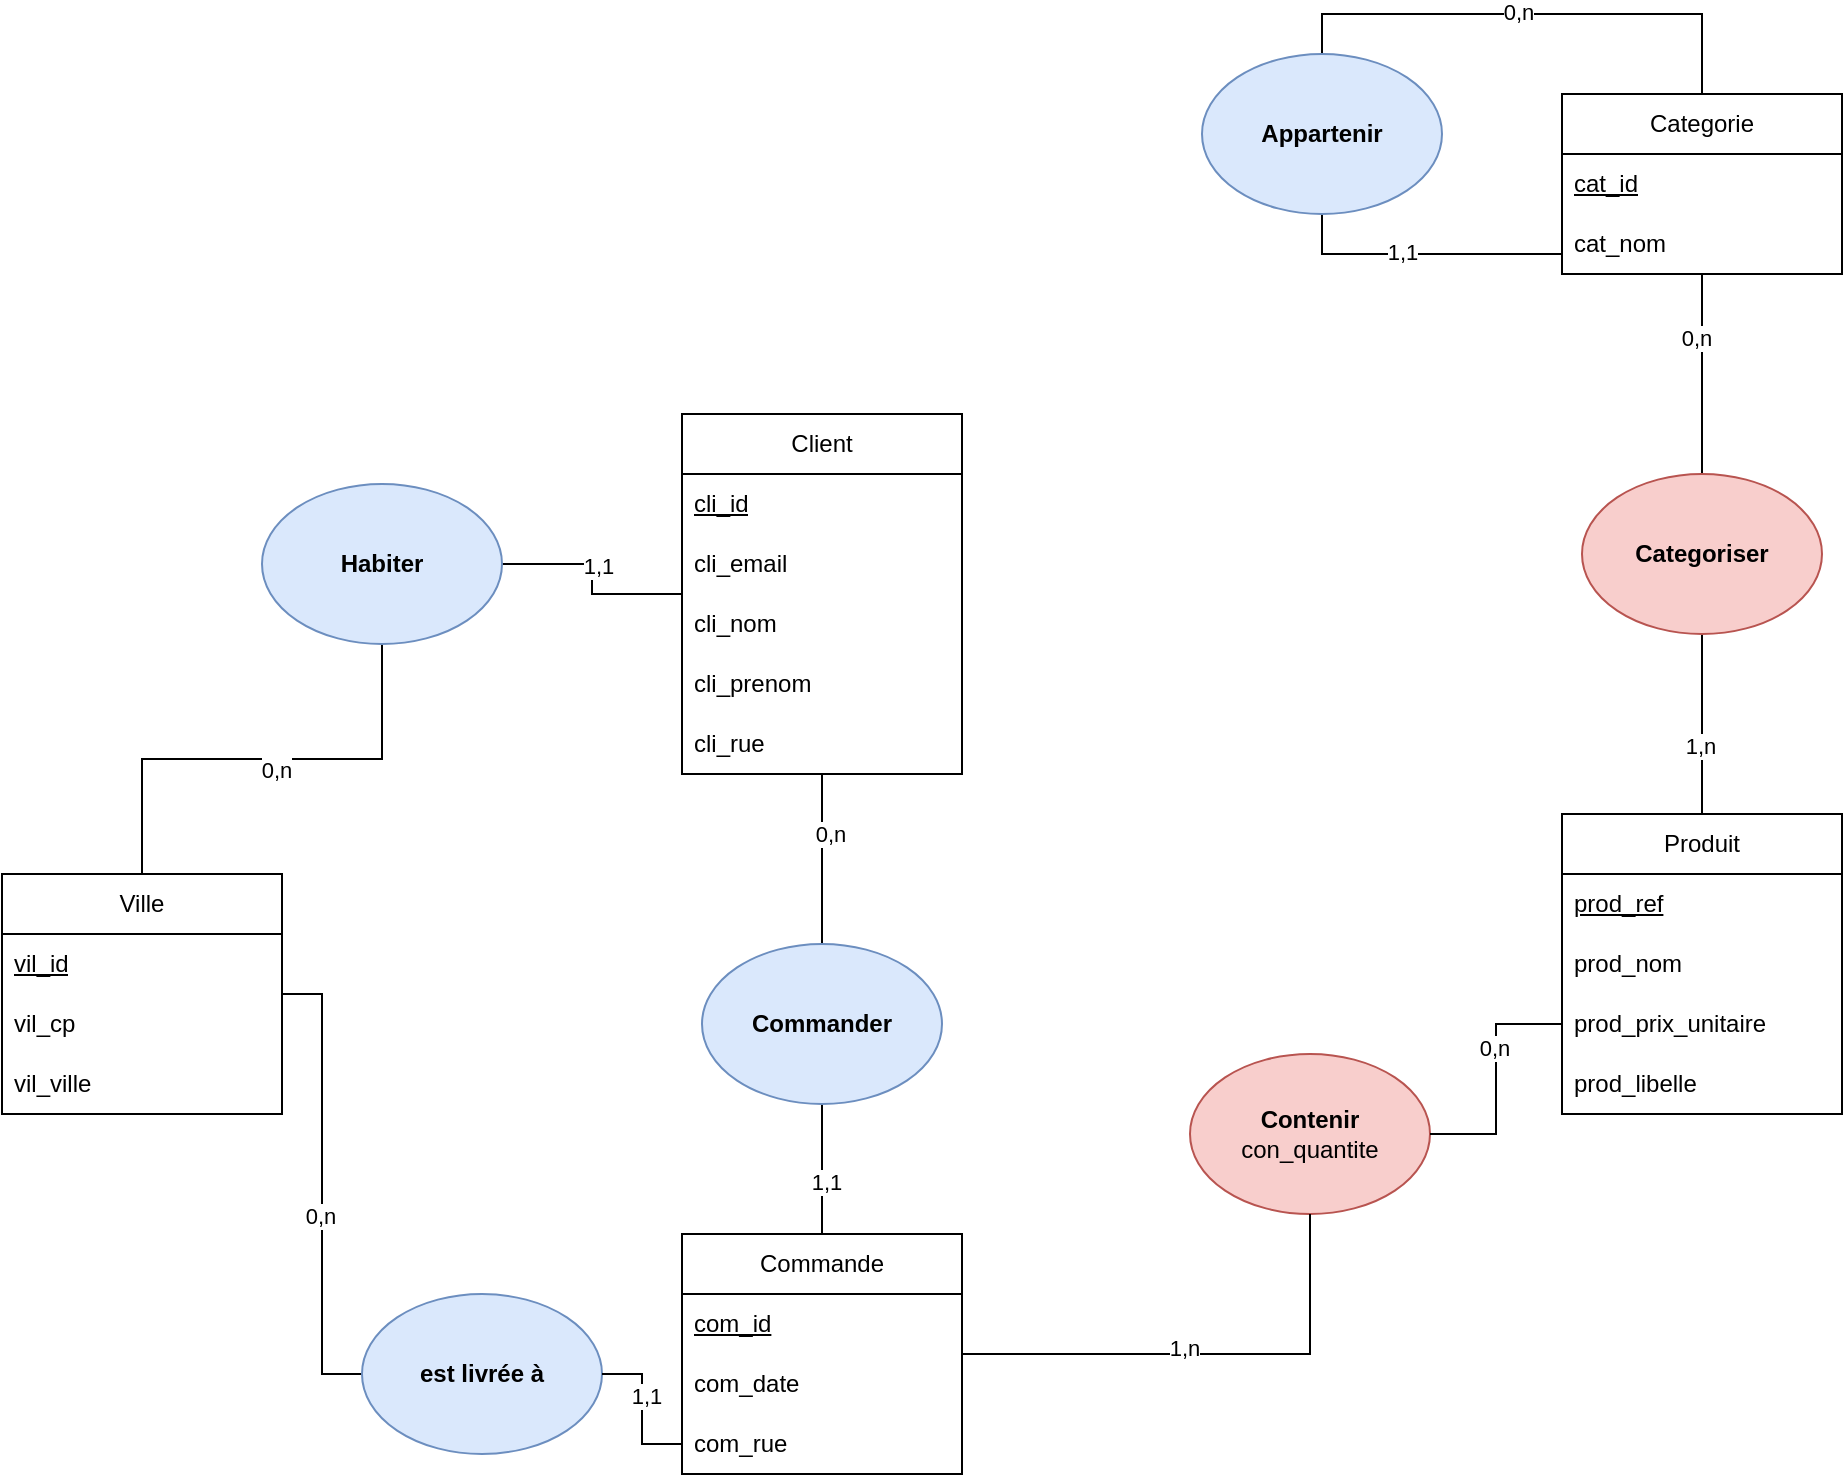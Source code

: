 <mxfile version="26.2.14">
  <diagram name="Page-1" id="H2fxOh0aJ-c4dNDgkxnf">
    <mxGraphModel dx="1540" dy="759" grid="1" gridSize="10" guides="1" tooltips="1" connect="1" arrows="1" fold="1" page="1" pageScale="1" pageWidth="827" pageHeight="1169" math="0" shadow="0">
      <root>
        <mxCell id="0" />
        <mxCell id="1" parent="0" />
        <mxCell id="T2x2iTIebiMebo8hMni1-1" value="Produit" style="swimlane;fontStyle=0;childLayout=stackLayout;horizontal=1;startSize=30;horizontalStack=0;resizeParent=1;resizeParentMax=0;resizeLast=0;collapsible=1;marginBottom=0;whiteSpace=wrap;html=1;" parent="1" vertex="1">
          <mxGeometry x="480" y="480" width="140" height="150" as="geometry" />
        </mxCell>
        <mxCell id="T2x2iTIebiMebo8hMni1-2" value="&lt;u&gt;prod_ref&lt;/u&gt;" style="text;strokeColor=none;fillColor=none;align=left;verticalAlign=middle;spacingLeft=4;spacingRight=4;overflow=hidden;points=[[0,0.5],[1,0.5]];portConstraint=eastwest;rotatable=0;whiteSpace=wrap;html=1;" parent="T2x2iTIebiMebo8hMni1-1" vertex="1">
          <mxGeometry y="30" width="140" height="30" as="geometry" />
        </mxCell>
        <mxCell id="T2x2iTIebiMebo8hMni1-64" value="prod_nom" style="text;strokeColor=none;fillColor=none;align=left;verticalAlign=middle;spacingLeft=4;spacingRight=4;overflow=hidden;points=[[0,0.5],[1,0.5]];portConstraint=eastwest;rotatable=0;whiteSpace=wrap;html=1;" parent="T2x2iTIebiMebo8hMni1-1" vertex="1">
          <mxGeometry y="60" width="140" height="30" as="geometry" />
        </mxCell>
        <mxCell id="T2x2iTIebiMebo8hMni1-3" value="prod_prix_unitaire" style="text;strokeColor=none;fillColor=none;align=left;verticalAlign=middle;spacingLeft=4;spacingRight=4;overflow=hidden;points=[[0,0.5],[1,0.5]];portConstraint=eastwest;rotatable=0;whiteSpace=wrap;html=1;" parent="T2x2iTIebiMebo8hMni1-1" vertex="1">
          <mxGeometry y="90" width="140" height="30" as="geometry" />
        </mxCell>
        <mxCell id="T2x2iTIebiMebo8hMni1-4" value="prod_libelle" style="text;strokeColor=none;fillColor=none;align=left;verticalAlign=middle;spacingLeft=4;spacingRight=4;overflow=hidden;points=[[0,0.5],[1,0.5]];portConstraint=eastwest;rotatable=0;whiteSpace=wrap;html=1;" parent="T2x2iTIebiMebo8hMni1-1" vertex="1">
          <mxGeometry y="120" width="140" height="30" as="geometry" />
        </mxCell>
        <mxCell id="T2x2iTIebiMebo8hMni1-53" style="edgeStyle=orthogonalEdgeStyle;rounded=0;orthogonalLoop=1;jettySize=auto;html=1;entryX=0.5;entryY=0;entryDx=0;entryDy=0;endArrow=none;startFill=0;" parent="1" source="T2x2iTIebiMebo8hMni1-5" target="T2x2iTIebiMebo8hMni1-17" edge="1">
          <mxGeometry relative="1" as="geometry" />
        </mxCell>
        <mxCell id="T2x2iTIebiMebo8hMni1-54" value="0,n" style="edgeLabel;html=1;align=center;verticalAlign=middle;resizable=0;points=[];" parent="T2x2iTIebiMebo8hMni1-53" vertex="1" connectable="0">
          <mxGeometry x="-0.371" y="-3" relative="1" as="geometry">
            <mxPoint as="offset" />
          </mxGeometry>
        </mxCell>
        <mxCell id="T2x2iTIebiMebo8hMni1-5" value="Categorie" style="swimlane;fontStyle=0;childLayout=stackLayout;horizontal=1;startSize=30;horizontalStack=0;resizeParent=1;resizeParentMax=0;resizeLast=0;collapsible=1;marginBottom=0;whiteSpace=wrap;html=1;" parent="1" vertex="1">
          <mxGeometry x="480" y="120" width="140" height="90" as="geometry" />
        </mxCell>
        <mxCell id="T2x2iTIebiMebo8hMni1-6" value="&lt;u&gt;cat_id&lt;/u&gt;" style="text;strokeColor=none;fillColor=none;align=left;verticalAlign=middle;spacingLeft=4;spacingRight=4;overflow=hidden;points=[[0,0.5],[1,0.5]];portConstraint=eastwest;rotatable=0;whiteSpace=wrap;html=1;" parent="T2x2iTIebiMebo8hMni1-5" vertex="1">
          <mxGeometry y="30" width="140" height="30" as="geometry" />
        </mxCell>
        <mxCell id="T2x2iTIebiMebo8hMni1-7" value="cat_nom" style="text;strokeColor=none;fillColor=none;align=left;verticalAlign=middle;spacingLeft=4;spacingRight=4;overflow=hidden;points=[[0,0.5],[1,0.5]];portConstraint=eastwest;rotatable=0;whiteSpace=wrap;html=1;" parent="T2x2iTIebiMebo8hMni1-5" vertex="1">
          <mxGeometry y="60" width="140" height="30" as="geometry" />
        </mxCell>
        <mxCell id="T2x2iTIebiMebo8hMni1-78" style="edgeStyle=orthogonalEdgeStyle;rounded=0;orthogonalLoop=1;jettySize=auto;html=1;entryX=1;entryY=0.5;entryDx=0;entryDy=0;endArrow=none;startFill=0;" parent="1" source="T2x2iTIebiMebo8hMni1-9" target="T2x2iTIebiMebo8hMni1-77" edge="1">
          <mxGeometry relative="1" as="geometry" />
        </mxCell>
        <mxCell id="T2x2iTIebiMebo8hMni1-81" value="1,1" style="edgeLabel;html=1;align=center;verticalAlign=middle;resizable=0;points=[];" parent="T2x2iTIebiMebo8hMni1-78" vertex="1" connectable="0">
          <mxGeometry x="0.133" y="-3" relative="1" as="geometry">
            <mxPoint as="offset" />
          </mxGeometry>
        </mxCell>
        <mxCell id="T2x2iTIebiMebo8hMni1-9" value="Client" style="swimlane;fontStyle=0;childLayout=stackLayout;horizontal=1;startSize=30;horizontalStack=0;resizeParent=1;resizeParentMax=0;resizeLast=0;collapsible=1;marginBottom=0;whiteSpace=wrap;html=1;" parent="1" vertex="1">
          <mxGeometry x="40" y="280" width="140" height="180" as="geometry" />
        </mxCell>
        <mxCell id="T2x2iTIebiMebo8hMni1-10" value="&lt;u&gt;cli_id&lt;/u&gt;" style="text;strokeColor=none;fillColor=none;align=left;verticalAlign=middle;spacingLeft=4;spacingRight=4;overflow=hidden;points=[[0,0.5],[1,0.5]];portConstraint=eastwest;rotatable=0;whiteSpace=wrap;html=1;" parent="T2x2iTIebiMebo8hMni1-9" vertex="1">
          <mxGeometry y="30" width="140" height="30" as="geometry" />
        </mxCell>
        <mxCell id="T2x2iTIebiMebo8hMni1-82" value="cli_email" style="text;strokeColor=none;fillColor=none;align=left;verticalAlign=middle;spacingLeft=4;spacingRight=4;overflow=hidden;points=[[0,0.5],[1,0.5]];portConstraint=eastwest;rotatable=0;whiteSpace=wrap;html=1;" parent="T2x2iTIebiMebo8hMni1-9" vertex="1">
          <mxGeometry y="60" width="140" height="30" as="geometry" />
        </mxCell>
        <mxCell id="T2x2iTIebiMebo8hMni1-11" value="cli_nom" style="text;strokeColor=none;fillColor=none;align=left;verticalAlign=middle;spacingLeft=4;spacingRight=4;overflow=hidden;points=[[0,0.5],[1,0.5]];portConstraint=eastwest;rotatable=0;whiteSpace=wrap;html=1;" parent="T2x2iTIebiMebo8hMni1-9" vertex="1">
          <mxGeometry y="90" width="140" height="30" as="geometry" />
        </mxCell>
        <mxCell id="T2x2iTIebiMebo8hMni1-12" value="cli_prenom" style="text;strokeColor=none;fillColor=none;align=left;verticalAlign=middle;spacingLeft=4;spacingRight=4;overflow=hidden;points=[[0,0.5],[1,0.5]];portConstraint=eastwest;rotatable=0;whiteSpace=wrap;html=1;" parent="T2x2iTIebiMebo8hMni1-9" vertex="1">
          <mxGeometry y="120" width="140" height="30" as="geometry" />
        </mxCell>
        <mxCell id="T2x2iTIebiMebo8hMni1-14" value="cli_rue" style="text;strokeColor=none;fillColor=none;align=left;verticalAlign=middle;spacingLeft=4;spacingRight=4;overflow=hidden;points=[[0,0.5],[1,0.5]];portConstraint=eastwest;rotatable=0;whiteSpace=wrap;html=1;" parent="T2x2iTIebiMebo8hMni1-9" vertex="1">
          <mxGeometry y="150" width="140" height="30" as="geometry" />
        </mxCell>
        <mxCell id="T2x2iTIebiMebo8hMni1-19" style="edgeStyle=orthogonalEdgeStyle;rounded=0;orthogonalLoop=1;jettySize=auto;html=1;entryX=0.5;entryY=0;entryDx=0;entryDy=0;endArrow=none;startFill=0;" parent="1" source="T2x2iTIebiMebo8hMni1-17" target="T2x2iTIebiMebo8hMni1-1" edge="1">
          <mxGeometry relative="1" as="geometry" />
        </mxCell>
        <mxCell id="T2x2iTIebiMebo8hMni1-21" value="1,n" style="edgeLabel;html=1;align=center;verticalAlign=middle;resizable=0;points=[];" parent="T2x2iTIebiMebo8hMni1-19" vertex="1" connectable="0">
          <mxGeometry x="0.244" y="-1" relative="1" as="geometry">
            <mxPoint as="offset" />
          </mxGeometry>
        </mxCell>
        <mxCell id="T2x2iTIebiMebo8hMni1-17" value="&lt;b&gt;Categoriser&lt;/b&gt;" style="ellipse;whiteSpace=wrap;html=1;fillColor=#f8cecc;strokeColor=#b85450;" parent="1" vertex="1">
          <mxGeometry x="490" y="310" width="120" height="80" as="geometry" />
        </mxCell>
        <mxCell id="T2x2iTIebiMebo8hMni1-22" value="&lt;b&gt;Contenir&lt;/b&gt;&lt;div&gt;con_quantite&lt;/div&gt;" style="ellipse;whiteSpace=wrap;html=1;fillColor=#f8cecc;strokeColor=#b85450;" parent="1" vertex="1">
          <mxGeometry x="294" y="600" width="120" height="80" as="geometry" />
        </mxCell>
        <mxCell id="T2x2iTIebiMebo8hMni1-25" style="edgeStyle=orthogonalEdgeStyle;rounded=0;orthogonalLoop=1;jettySize=auto;html=1;entryX=1;entryY=0.5;entryDx=0;entryDy=0;endArrow=none;startFill=0;" parent="1" source="T2x2iTIebiMebo8hMni1-3" target="T2x2iTIebiMebo8hMni1-22" edge="1">
          <mxGeometry relative="1" as="geometry" />
        </mxCell>
        <mxCell id="T2x2iTIebiMebo8hMni1-27" value="0,n" style="edgeLabel;html=1;align=center;verticalAlign=middle;resizable=0;points=[];" parent="T2x2iTIebiMebo8hMni1-25" vertex="1" connectable="0">
          <mxGeometry x="-0.265" y="-1" relative="1" as="geometry">
            <mxPoint as="offset" />
          </mxGeometry>
        </mxCell>
        <mxCell id="T2x2iTIebiMebo8hMni1-34" style="edgeStyle=orthogonalEdgeStyle;rounded=0;orthogonalLoop=1;jettySize=auto;html=1;entryX=0.5;entryY=1;entryDx=0;entryDy=0;endArrow=none;startFill=0;" parent="1" source="T2x2iTIebiMebo8hMni1-28" target="T2x2iTIebiMebo8hMni1-22" edge="1">
          <mxGeometry relative="1" as="geometry" />
        </mxCell>
        <mxCell id="T2x2iTIebiMebo8hMni1-35" value="1,n" style="edgeLabel;html=1;align=center;verticalAlign=middle;resizable=0;points=[];" parent="T2x2iTIebiMebo8hMni1-34" vertex="1" connectable="0">
          <mxGeometry x="-0.093" y="3" relative="1" as="geometry">
            <mxPoint as="offset" />
          </mxGeometry>
        </mxCell>
        <mxCell id="T2x2iTIebiMebo8hMni1-28" value="Commande" style="swimlane;fontStyle=0;childLayout=stackLayout;horizontal=1;startSize=30;horizontalStack=0;resizeParent=1;resizeParentMax=0;resizeLast=0;collapsible=1;marginBottom=0;whiteSpace=wrap;html=1;" parent="1" vertex="1">
          <mxGeometry x="40" y="690" width="140" height="120" as="geometry" />
        </mxCell>
        <mxCell id="T2x2iTIebiMebo8hMni1-29" value="&lt;u&gt;com_id&lt;/u&gt;" style="text;strokeColor=none;fillColor=none;align=left;verticalAlign=middle;spacingLeft=4;spacingRight=4;overflow=hidden;points=[[0,0.5],[1,0.5]];portConstraint=eastwest;rotatable=0;whiteSpace=wrap;html=1;" parent="T2x2iTIebiMebo8hMni1-28" vertex="1">
          <mxGeometry y="30" width="140" height="30" as="geometry" />
        </mxCell>
        <mxCell id="T2x2iTIebiMebo8hMni1-30" value="com_date" style="text;strokeColor=none;fillColor=none;align=left;verticalAlign=middle;spacingLeft=4;spacingRight=4;overflow=hidden;points=[[0,0.5],[1,0.5]];portConstraint=eastwest;rotatable=0;whiteSpace=wrap;html=1;" parent="T2x2iTIebiMebo8hMni1-28" vertex="1">
          <mxGeometry y="60" width="140" height="30" as="geometry" />
        </mxCell>
        <mxCell id="T2x2iTIebiMebo8hMni1-31" value="com_rue" style="text;strokeColor=none;fillColor=none;align=left;verticalAlign=middle;spacingLeft=4;spacingRight=4;overflow=hidden;points=[[0,0.5],[1,0.5]];portConstraint=eastwest;rotatable=0;whiteSpace=wrap;html=1;" parent="T2x2iTIebiMebo8hMni1-28" vertex="1">
          <mxGeometry y="90" width="140" height="30" as="geometry" />
        </mxCell>
        <mxCell id="T2x2iTIebiMebo8hMni1-37" style="edgeStyle=orthogonalEdgeStyle;rounded=0;orthogonalLoop=1;jettySize=auto;html=1;entryX=0.5;entryY=1;entryDx=0;entryDy=0;endArrow=none;startFill=0;" parent="1" source="T2x2iTIebiMebo8hMni1-36" target="T2x2iTIebiMebo8hMni1-9" edge="1">
          <mxGeometry relative="1" as="geometry" />
        </mxCell>
        <mxCell id="T2x2iTIebiMebo8hMni1-39" value="0,n" style="edgeLabel;html=1;align=center;verticalAlign=middle;resizable=0;points=[];" parent="T2x2iTIebiMebo8hMni1-37" vertex="1" connectable="0">
          <mxGeometry x="0.309" y="-4" relative="1" as="geometry">
            <mxPoint as="offset" />
          </mxGeometry>
        </mxCell>
        <mxCell id="T2x2iTIebiMebo8hMni1-38" style="edgeStyle=orthogonalEdgeStyle;rounded=0;orthogonalLoop=1;jettySize=auto;html=1;entryX=0.5;entryY=0;entryDx=0;entryDy=0;endArrow=none;startFill=0;" parent="1" source="T2x2iTIebiMebo8hMni1-36" target="T2x2iTIebiMebo8hMni1-28" edge="1">
          <mxGeometry relative="1" as="geometry" />
        </mxCell>
        <mxCell id="T2x2iTIebiMebo8hMni1-40" value="1,1" style="edgeLabel;html=1;align=center;verticalAlign=middle;resizable=0;points=[];" parent="T2x2iTIebiMebo8hMni1-38" vertex="1" connectable="0">
          <mxGeometry x="0.2" y="2" relative="1" as="geometry">
            <mxPoint as="offset" />
          </mxGeometry>
        </mxCell>
        <mxCell id="T2x2iTIebiMebo8hMni1-36" value="&lt;b&gt;Commander&lt;/b&gt;" style="ellipse;whiteSpace=wrap;html=1;fillColor=#dae8fc;strokeColor=#6c8ebf;" parent="1" vertex="1">
          <mxGeometry x="50" y="545" width="120" height="80" as="geometry" />
        </mxCell>
        <mxCell id="T2x2iTIebiMebo8hMni1-59" style="edgeStyle=orthogonalEdgeStyle;rounded=0;orthogonalLoop=1;jettySize=auto;html=1;endArrow=none;startFill=0;exitX=0.5;exitY=1;exitDx=0;exitDy=0;" parent="1" source="T2x2iTIebiMebo8hMni1-58" target="T2x2iTIebiMebo8hMni1-5" edge="1">
          <mxGeometry relative="1" as="geometry">
            <Array as="points">
              <mxPoint x="360" y="200" />
            </Array>
          </mxGeometry>
        </mxCell>
        <mxCell id="T2x2iTIebiMebo8hMni1-63" value="1,1" style="edgeLabel;html=1;align=center;verticalAlign=middle;resizable=0;points=[];" parent="T2x2iTIebiMebo8hMni1-59" vertex="1" connectable="0">
          <mxGeometry x="-0.14" y="1" relative="1" as="geometry">
            <mxPoint as="offset" />
          </mxGeometry>
        </mxCell>
        <mxCell id="T2x2iTIebiMebo8hMni1-60" style="edgeStyle=orthogonalEdgeStyle;rounded=0;orthogonalLoop=1;jettySize=auto;html=1;entryX=0.5;entryY=0;entryDx=0;entryDy=0;exitX=0.5;exitY=0;exitDx=0;exitDy=0;endArrow=none;startFill=0;" parent="1" source="T2x2iTIebiMebo8hMni1-58" target="T2x2iTIebiMebo8hMni1-5" edge="1">
          <mxGeometry relative="1" as="geometry" />
        </mxCell>
        <mxCell id="T2x2iTIebiMebo8hMni1-62" value="0,n" style="edgeLabel;html=1;align=center;verticalAlign=middle;resizable=0;points=[];" parent="T2x2iTIebiMebo8hMni1-60" vertex="1" connectable="0">
          <mxGeometry x="-0.056" y="1" relative="1" as="geometry">
            <mxPoint as="offset" />
          </mxGeometry>
        </mxCell>
        <mxCell id="T2x2iTIebiMebo8hMni1-58" value="&lt;b&gt;Appartenir&lt;/b&gt;" style="ellipse;whiteSpace=wrap;html=1;fillColor=#dae8fc;strokeColor=#6c8ebf;" parent="1" vertex="1">
          <mxGeometry x="300" y="100" width="120" height="80" as="geometry" />
        </mxCell>
        <mxCell id="T2x2iTIebiMebo8hMni1-71" style="edgeStyle=orthogonalEdgeStyle;rounded=0;orthogonalLoop=1;jettySize=auto;html=1;entryX=0;entryY=0.5;entryDx=0;entryDy=0;endArrow=none;startFill=0;" parent="1" source="T2x2iTIebiMebo8hMni1-65" target="T2x2iTIebiMebo8hMni1-69" edge="1">
          <mxGeometry relative="1" as="geometry" />
        </mxCell>
        <mxCell id="T2x2iTIebiMebo8hMni1-74" value="0,n" style="edgeLabel;html=1;align=center;verticalAlign=middle;resizable=0;points=[];" parent="T2x2iTIebiMebo8hMni1-71" vertex="1" connectable="0">
          <mxGeometry x="0.133" y="-1" relative="1" as="geometry">
            <mxPoint as="offset" />
          </mxGeometry>
        </mxCell>
        <mxCell id="T2x2iTIebiMebo8hMni1-65" value="Ville" style="swimlane;fontStyle=0;childLayout=stackLayout;horizontal=1;startSize=30;horizontalStack=0;resizeParent=1;resizeParentMax=0;resizeLast=0;collapsible=1;marginBottom=0;whiteSpace=wrap;html=1;" parent="1" vertex="1">
          <mxGeometry x="-300" y="510" width="140" height="120" as="geometry" />
        </mxCell>
        <mxCell id="T2x2iTIebiMebo8hMni1-66" value="&lt;u&gt;vil_id&lt;/u&gt;" style="text;strokeColor=none;fillColor=none;align=left;verticalAlign=middle;spacingLeft=4;spacingRight=4;overflow=hidden;points=[[0,0.5],[1,0.5]];portConstraint=eastwest;rotatable=0;whiteSpace=wrap;html=1;" parent="T2x2iTIebiMebo8hMni1-65" vertex="1">
          <mxGeometry y="30" width="140" height="30" as="geometry" />
        </mxCell>
        <mxCell id="T2x2iTIebiMebo8hMni1-67" value="vil_cp" style="text;strokeColor=none;fillColor=none;align=left;verticalAlign=middle;spacingLeft=4;spacingRight=4;overflow=hidden;points=[[0,0.5],[1,0.5]];portConstraint=eastwest;rotatable=0;whiteSpace=wrap;html=1;" parent="T2x2iTIebiMebo8hMni1-65" vertex="1">
          <mxGeometry y="60" width="140" height="30" as="geometry" />
        </mxCell>
        <mxCell id="T2x2iTIebiMebo8hMni1-68" value="vil_ville" style="text;strokeColor=none;fillColor=none;align=left;verticalAlign=middle;spacingLeft=4;spacingRight=4;overflow=hidden;points=[[0,0.5],[1,0.5]];portConstraint=eastwest;rotatable=0;whiteSpace=wrap;html=1;" parent="T2x2iTIebiMebo8hMni1-65" vertex="1">
          <mxGeometry y="90" width="140" height="30" as="geometry" />
        </mxCell>
        <mxCell id="T2x2iTIebiMebo8hMni1-69" value="&lt;b&gt;est livrée à&lt;/b&gt;" style="ellipse;whiteSpace=wrap;html=1;fillColor=#dae8fc;strokeColor=#6c8ebf;" parent="1" vertex="1">
          <mxGeometry x="-120" y="720" width="120" height="80" as="geometry" />
        </mxCell>
        <mxCell id="T2x2iTIebiMebo8hMni1-75" style="edgeStyle=orthogonalEdgeStyle;rounded=0;orthogonalLoop=1;jettySize=auto;html=1;entryX=1;entryY=0.5;entryDx=0;entryDy=0;endArrow=none;startFill=0;" parent="1" source="T2x2iTIebiMebo8hMni1-31" target="T2x2iTIebiMebo8hMni1-69" edge="1">
          <mxGeometry relative="1" as="geometry" />
        </mxCell>
        <mxCell id="T2x2iTIebiMebo8hMni1-76" value="1,1" style="edgeLabel;html=1;align=center;verticalAlign=middle;resizable=0;points=[];" parent="T2x2iTIebiMebo8hMni1-75" vertex="1" connectable="0">
          <mxGeometry x="0.169" y="-2" relative="1" as="geometry">
            <mxPoint as="offset" />
          </mxGeometry>
        </mxCell>
        <mxCell id="T2x2iTIebiMebo8hMni1-79" style="edgeStyle=orthogonalEdgeStyle;rounded=0;orthogonalLoop=1;jettySize=auto;html=1;entryX=0.5;entryY=0;entryDx=0;entryDy=0;endArrow=none;startFill=0;" parent="1" source="T2x2iTIebiMebo8hMni1-77" target="T2x2iTIebiMebo8hMni1-65" edge="1">
          <mxGeometry relative="1" as="geometry" />
        </mxCell>
        <mxCell id="T2x2iTIebiMebo8hMni1-80" value="0,n" style="edgeLabel;html=1;align=center;verticalAlign=middle;resizable=0;points=[];" parent="T2x2iTIebiMebo8hMni1-79" vertex="1" connectable="0">
          <mxGeometry x="-0.06" y="5" relative="1" as="geometry">
            <mxPoint as="offset" />
          </mxGeometry>
        </mxCell>
        <mxCell id="T2x2iTIebiMebo8hMni1-77" value="&lt;b&gt;Habiter&lt;/b&gt;" style="ellipse;whiteSpace=wrap;html=1;fillColor=#dae8fc;strokeColor=#6c8ebf;" parent="1" vertex="1">
          <mxGeometry x="-170" y="315" width="120" height="80" as="geometry" />
        </mxCell>
      </root>
    </mxGraphModel>
  </diagram>
</mxfile>
